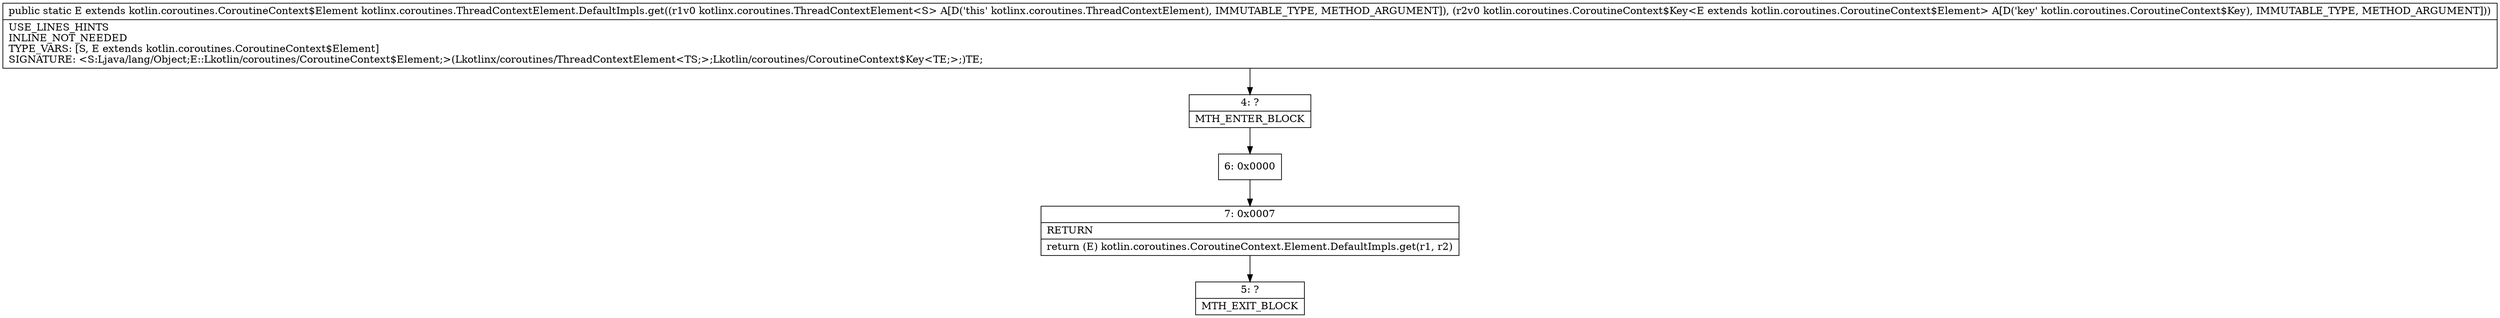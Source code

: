 digraph "CFG forkotlinx.coroutines.ThreadContextElement.DefaultImpls.get(Lkotlinx\/coroutines\/ThreadContextElement;Lkotlin\/coroutines\/CoroutineContext$Key;)Lkotlin\/coroutines\/CoroutineContext$Element;" {
Node_4 [shape=record,label="{4\:\ ?|MTH_ENTER_BLOCK\l}"];
Node_6 [shape=record,label="{6\:\ 0x0000}"];
Node_7 [shape=record,label="{7\:\ 0x0007|RETURN\l|return (E) kotlin.coroutines.CoroutineContext.Element.DefaultImpls.get(r1, r2)\l}"];
Node_5 [shape=record,label="{5\:\ ?|MTH_EXIT_BLOCK\l}"];
MethodNode[shape=record,label="{public static E extends kotlin.coroutines.CoroutineContext$Element kotlinx.coroutines.ThreadContextElement.DefaultImpls.get((r1v0 kotlinx.coroutines.ThreadContextElement\<S\> A[D('this' kotlinx.coroutines.ThreadContextElement), IMMUTABLE_TYPE, METHOD_ARGUMENT]), (r2v0 kotlin.coroutines.CoroutineContext$Key\<E extends kotlin.coroutines.CoroutineContext$Element\> A[D('key' kotlin.coroutines.CoroutineContext$Key), IMMUTABLE_TYPE, METHOD_ARGUMENT]))  | USE_LINES_HINTS\lINLINE_NOT_NEEDED\lTYPE_VARS: [S, E extends kotlin.coroutines.CoroutineContext$Element]\lSIGNATURE: \<S:Ljava\/lang\/Object;E::Lkotlin\/coroutines\/CoroutineContext$Element;\>(Lkotlinx\/coroutines\/ThreadContextElement\<TS;\>;Lkotlin\/coroutines\/CoroutineContext$Key\<TE;\>;)TE;\l}"];
MethodNode -> Node_4;Node_4 -> Node_6;
Node_6 -> Node_7;
Node_7 -> Node_5;
}

